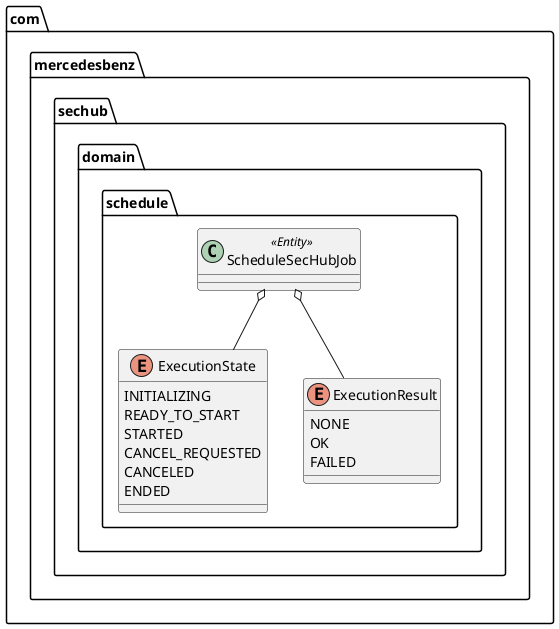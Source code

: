 @startuml
' SPDX-License-Identifier: MIT
package com.mercedesbenz.sechub.domain.schedule {

    class ScheduleSecHubJob <<Entity>> {
    }
    
    enum ExecutionState{
        INITIALIZING
        READY_TO_START
        STARTED
        CANCEL_REQUESTED
        CANCELED
        ENDED
    }
    
    enum ExecutionResult{
        NONE
        OK
        FAILED
    }
    
    ScheduleSecHubJob o-- ExecutionState
    ScheduleSecHubJob o-- ExecutionResult
}
  
@enduml